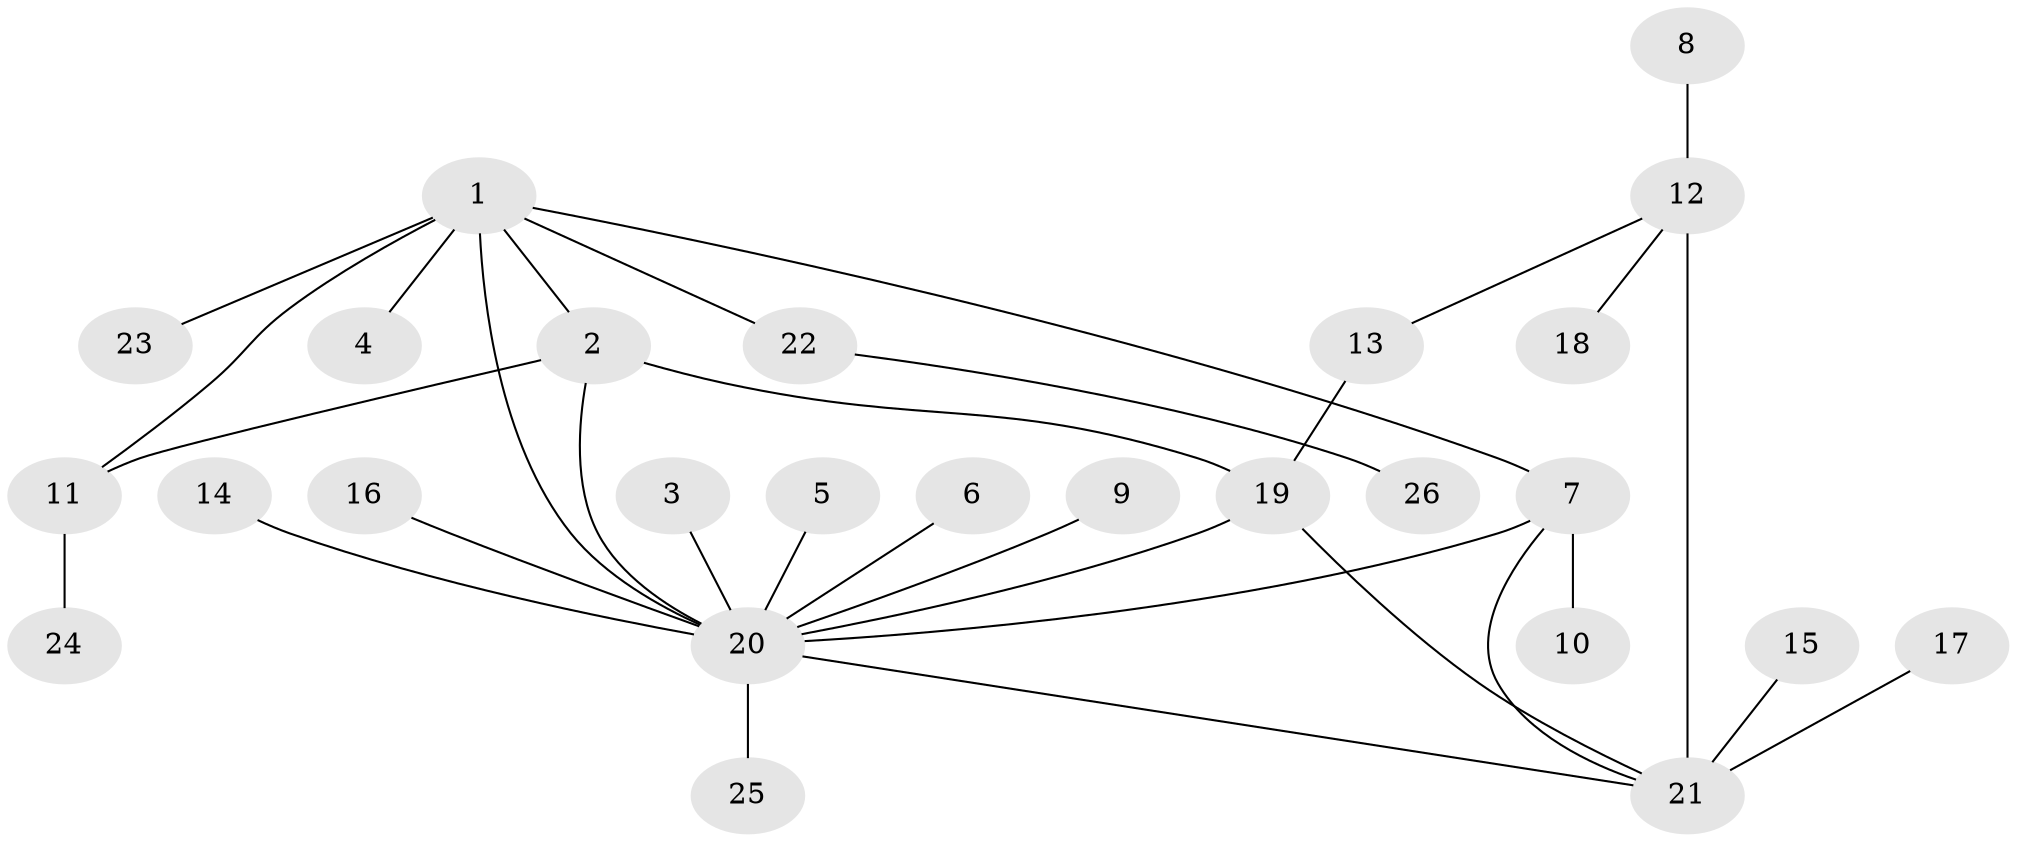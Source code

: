 // original degree distribution, {5: 0.038461538461538464, 4: 0.038461538461538464, 8: 0.038461538461538464, 3: 0.11538461538461539, 10: 0.019230769230769232, 6: 0.019230769230769232, 2: 0.23076923076923078, 1: 0.4807692307692308, 7: 0.019230769230769232}
// Generated by graph-tools (version 1.1) at 2025/50/03/09/25 03:50:42]
// undirected, 26 vertices, 32 edges
graph export_dot {
graph [start="1"]
  node [color=gray90,style=filled];
  1;
  2;
  3;
  4;
  5;
  6;
  7;
  8;
  9;
  10;
  11;
  12;
  13;
  14;
  15;
  16;
  17;
  18;
  19;
  20;
  21;
  22;
  23;
  24;
  25;
  26;
  1 -- 2 [weight=1.0];
  1 -- 4 [weight=1.0];
  1 -- 7 [weight=1.0];
  1 -- 11 [weight=1.0];
  1 -- 20 [weight=2.0];
  1 -- 22 [weight=1.0];
  1 -- 23 [weight=1.0];
  2 -- 11 [weight=1.0];
  2 -- 19 [weight=1.0];
  2 -- 20 [weight=1.0];
  3 -- 20 [weight=1.0];
  5 -- 20 [weight=1.0];
  6 -- 20 [weight=1.0];
  7 -- 10 [weight=1.0];
  7 -- 20 [weight=1.0];
  7 -- 21 [weight=1.0];
  8 -- 12 [weight=1.0];
  9 -- 20 [weight=1.0];
  11 -- 24 [weight=1.0];
  12 -- 13 [weight=1.0];
  12 -- 18 [weight=1.0];
  12 -- 21 [weight=3.0];
  13 -- 19 [weight=1.0];
  14 -- 20 [weight=1.0];
  15 -- 21 [weight=1.0];
  16 -- 20 [weight=1.0];
  17 -- 21 [weight=1.0];
  19 -- 20 [weight=1.0];
  19 -- 21 [weight=1.0];
  20 -- 21 [weight=1.0];
  20 -- 25 [weight=1.0];
  22 -- 26 [weight=1.0];
}

